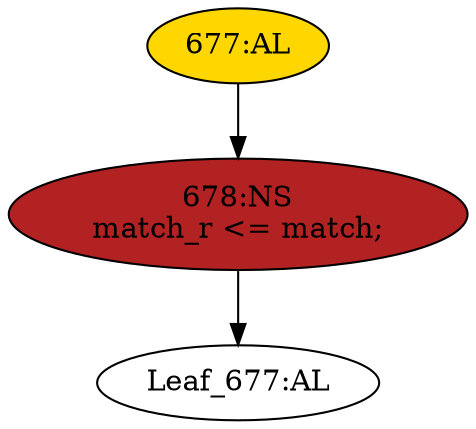 strict digraph "" {
	node [label="\N"];
	"678:NS"	 [ast="<pyverilog.vparser.ast.NonblockingSubstitution object at 0x7fae5e225b50>",
		fillcolor=firebrick,
		label="678:NS
match_r <= match;",
		statements="[<pyverilog.vparser.ast.NonblockingSubstitution object at 0x7fae5e225b50>]",
		style=filled,
		typ=NonblockingSubstitution];
	"Leaf_677:AL"	 [def_var="['match_r']",
		label="Leaf_677:AL"];
	"678:NS" -> "Leaf_677:AL"	 [cond="[]",
		lineno=None];
	"677:AL"	 [ast="<pyverilog.vparser.ast.Always object at 0x7fae5e225d10>",
		clk_sens=True,
		fillcolor=gold,
		label="677:AL",
		sens="['clk']",
		statements="[]",
		style=filled,
		typ=Always,
		use_var="['match']"];
	"677:AL" -> "678:NS"	 [cond="[]",
		lineno=None];
}
